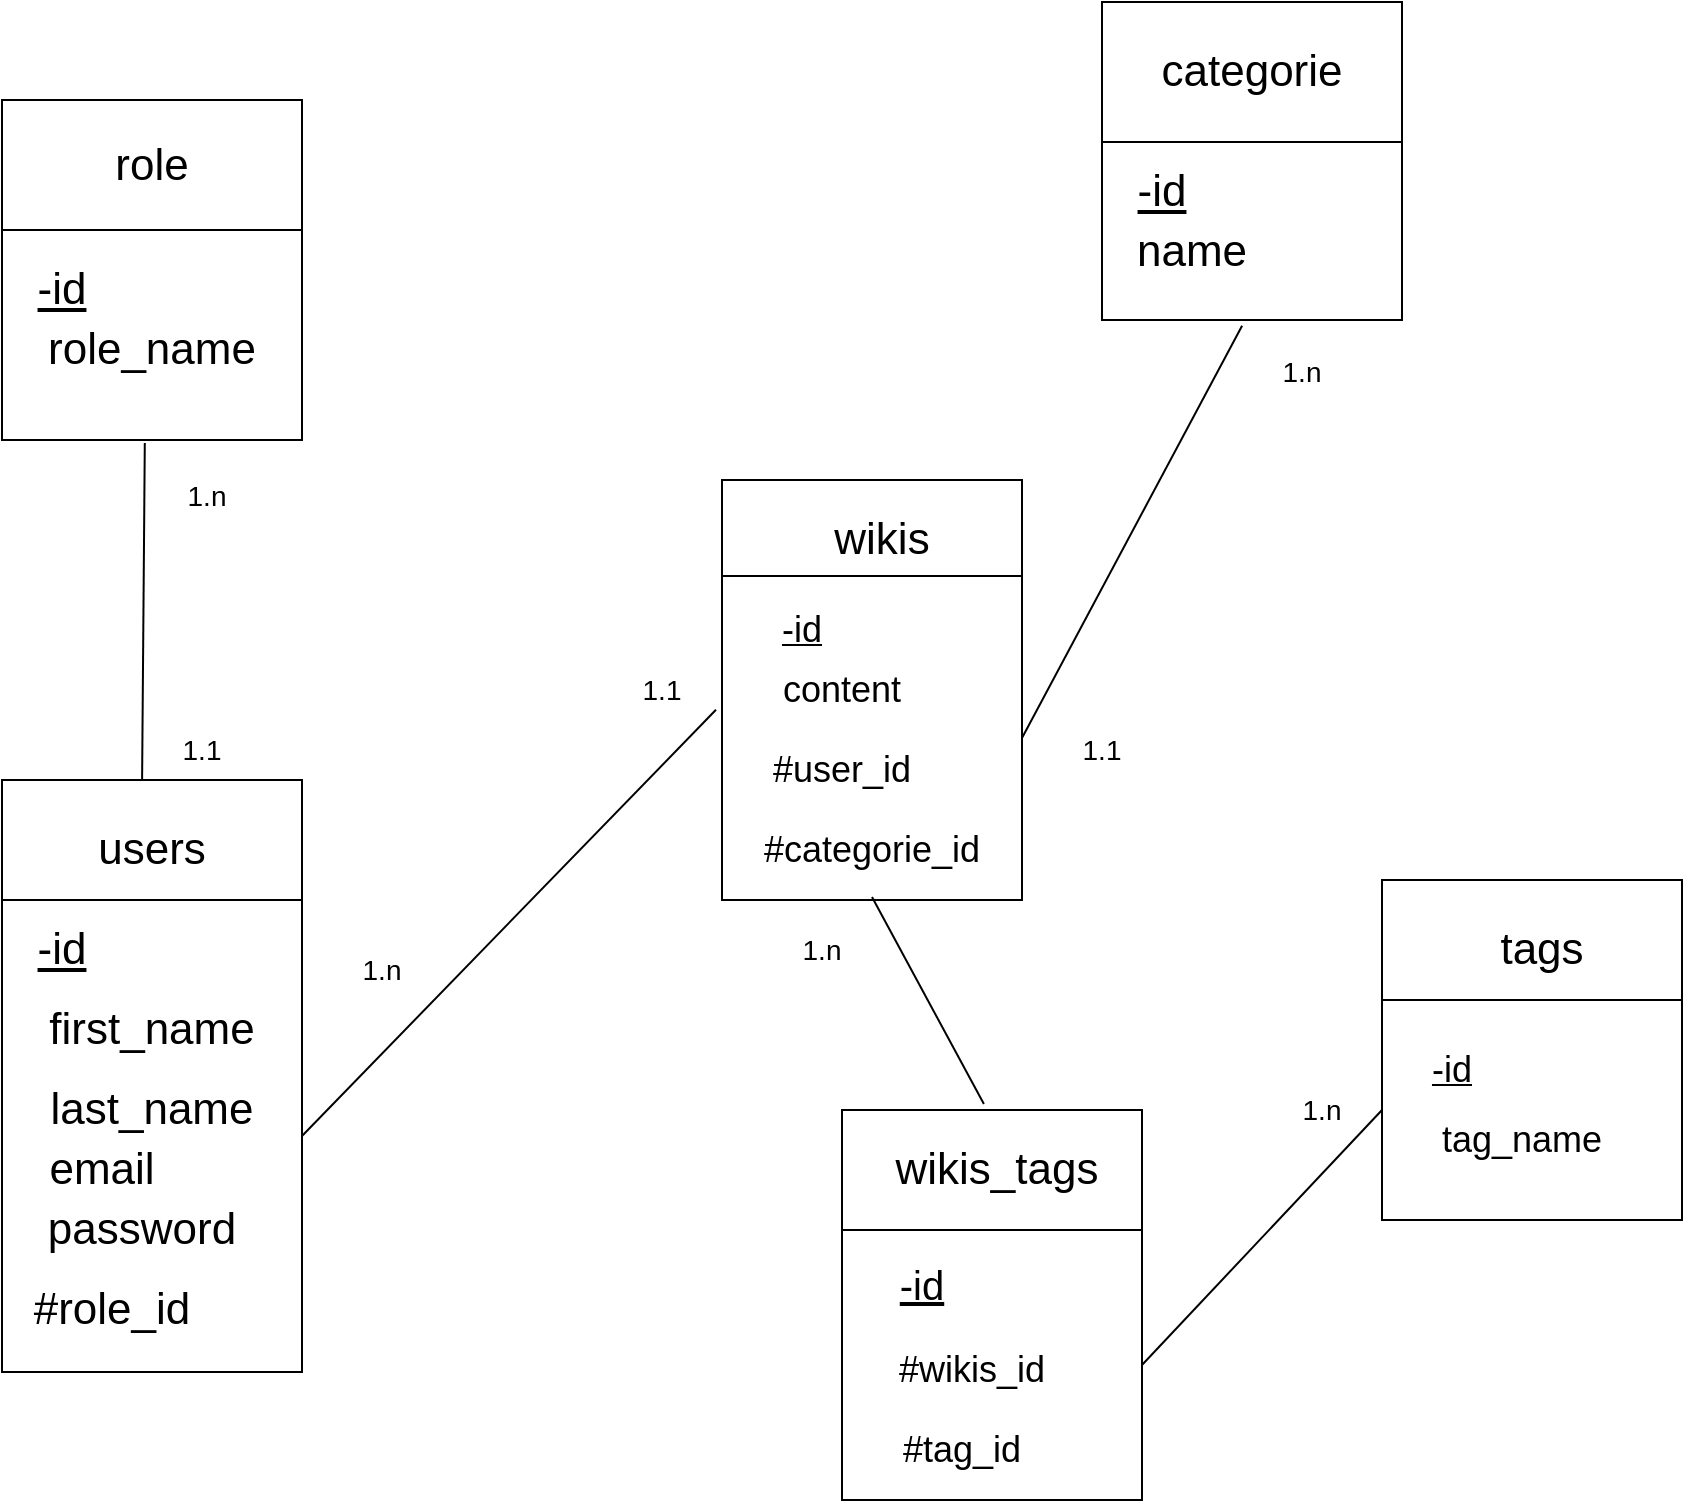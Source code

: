 <mxfile>
    <diagram id="hGBtbmZOhyEUXGpR56xd" name="Page-1">
        <mxGraphModel dx="1045" dy="696" grid="1" gridSize="10" guides="1" tooltips="1" connect="1" arrows="1" fold="1" page="1" pageScale="1" pageWidth="3300" pageHeight="2339" math="0" shadow="0">
            <root>
                <mxCell id="0"/>
                <mxCell id="1" parent="0"/>
                <mxCell id="2" value="" style="shape=table;startSize=0;container=1;collapsible=0;childLayout=tableLayout;" parent="1" vertex="1">
                    <mxGeometry x="190" y="230" width="150" height="170" as="geometry"/>
                </mxCell>
                <mxCell id="3" value="" style="shape=tableRow;horizontal=0;startSize=0;swimlaneHead=0;swimlaneBody=0;top=0;left=0;bottom=0;right=0;collapsible=0;dropTarget=0;fillColor=none;points=[[0,0.5],[1,0.5]];portConstraint=eastwest;" parent="2" vertex="1">
                    <mxGeometry width="150" height="65" as="geometry"/>
                </mxCell>
                <mxCell id="4" value="&lt;font style=&quot;font-size: 22px;&quot;&gt;role&lt;/font&gt;" style="shape=partialRectangle;html=1;whiteSpace=wrap;connectable=0;overflow=hidden;fillColor=none;top=0;left=0;bottom=0;right=0;pointerEvents=1;" parent="3" vertex="1">
                    <mxGeometry width="150" height="65" as="geometry">
                        <mxRectangle width="150" height="65" as="alternateBounds"/>
                    </mxGeometry>
                </mxCell>
                <mxCell id="5" value="" style="shape=tableRow;horizontal=0;startSize=0;swimlaneHead=0;swimlaneBody=0;top=0;left=0;bottom=0;right=0;collapsible=0;dropTarget=0;fillColor=none;points=[[0,0.5],[1,0.5]];portConstraint=eastwest;" parent="2" vertex="1">
                    <mxGeometry y="65" width="150" height="105" as="geometry"/>
                </mxCell>
                <mxCell id="6" value="" style="shape=partialRectangle;html=1;whiteSpace=wrap;connectable=0;overflow=hidden;fillColor=none;top=0;left=0;bottom=0;right=0;pointerEvents=1;" parent="5" vertex="1">
                    <mxGeometry width="150" height="105" as="geometry">
                        <mxRectangle width="150" height="105" as="alternateBounds"/>
                    </mxGeometry>
                </mxCell>
                <mxCell id="7" value="&lt;u&gt;-id&lt;/u&gt;" style="text;strokeColor=none;align=center;fillColor=none;html=1;verticalAlign=middle;whiteSpace=wrap;rounded=0;fontSize=22;" parent="1" vertex="1">
                    <mxGeometry x="190" y="310" width="60" height="30" as="geometry"/>
                </mxCell>
                <mxCell id="8" value="role_name" style="text;strokeColor=none;align=center;fillColor=none;html=1;verticalAlign=middle;whiteSpace=wrap;rounded=0;fontSize=22;" parent="1" vertex="1">
                    <mxGeometry x="200" y="340" width="130" height="30" as="geometry"/>
                </mxCell>
                <mxCell id="9" value="" style="shape=table;startSize=0;container=1;collapsible=0;childLayout=tableLayout;fontSize=22;" parent="1" vertex="1">
                    <mxGeometry x="740" y="181" width="150" height="159" as="geometry"/>
                </mxCell>
                <mxCell id="10" value="" style="shape=tableRow;horizontal=0;startSize=0;swimlaneHead=0;swimlaneBody=0;top=0;left=0;bottom=0;right=0;collapsible=0;dropTarget=0;fillColor=none;points=[[0,0.5],[1,0.5]];portConstraint=eastwest;fontSize=22;" parent="9" vertex="1">
                    <mxGeometry width="150" height="70" as="geometry"/>
                </mxCell>
                <mxCell id="11" value="" style="shape=partialRectangle;html=1;whiteSpace=wrap;connectable=0;overflow=hidden;fillColor=none;top=0;left=0;bottom=0;right=0;pointerEvents=1;fontSize=22;" parent="10" vertex="1">
                    <mxGeometry width="150" height="70" as="geometry">
                        <mxRectangle width="150" height="70" as="alternateBounds"/>
                    </mxGeometry>
                </mxCell>
                <mxCell id="12" value="" style="shape=tableRow;horizontal=0;startSize=0;swimlaneHead=0;swimlaneBody=0;top=0;left=0;bottom=0;right=0;collapsible=0;dropTarget=0;fillColor=none;points=[[0,0.5],[1,0.5]];portConstraint=eastwest;fontSize=22;" parent="9" vertex="1">
                    <mxGeometry y="70" width="150" height="89" as="geometry"/>
                </mxCell>
                <mxCell id="13" value="" style="shape=partialRectangle;html=1;whiteSpace=wrap;connectable=0;overflow=hidden;fillColor=none;top=0;left=0;bottom=0;right=0;pointerEvents=1;fontSize=22;" parent="12" vertex="1">
                    <mxGeometry width="150" height="89" as="geometry">
                        <mxRectangle width="150" height="89" as="alternateBounds"/>
                    </mxGeometry>
                </mxCell>
                <mxCell id="14" value="categorie" style="text;strokeColor=none;align=center;fillColor=none;html=1;verticalAlign=middle;whiteSpace=wrap;rounded=0;fontSize=22;" parent="1" vertex="1">
                    <mxGeometry x="770" y="201" width="90" height="30" as="geometry"/>
                </mxCell>
                <mxCell id="15" value="&lt;u&gt;-id&lt;/u&gt;" style="text;strokeColor=none;align=center;fillColor=none;html=1;verticalAlign=middle;whiteSpace=wrap;rounded=0;fontSize=22;" parent="1" vertex="1">
                    <mxGeometry x="740" y="261" width="60" height="30" as="geometry"/>
                </mxCell>
                <mxCell id="16" value="name" style="text;strokeColor=none;align=center;fillColor=none;html=1;verticalAlign=middle;whiteSpace=wrap;rounded=0;fontSize=22;" parent="1" vertex="1">
                    <mxGeometry x="750" y="291" width="70" height="30" as="geometry"/>
                </mxCell>
                <mxCell id="18" value="" style="shape=table;startSize=0;container=1;collapsible=0;childLayout=tableLayout;fontSize=22;" parent="1" vertex="1">
                    <mxGeometry x="190" y="570" width="150" height="296.0" as="geometry"/>
                </mxCell>
                <mxCell id="19" value="" style="shape=tableRow;horizontal=0;startSize=0;swimlaneHead=0;swimlaneBody=0;top=0;left=0;bottom=0;right=0;collapsible=0;dropTarget=0;fillColor=none;points=[[0,0.5],[1,0.5]];portConstraint=eastwest;fontSize=22;" parent="18" vertex="1">
                    <mxGeometry width="150" height="60" as="geometry"/>
                </mxCell>
                <mxCell id="20" value="" style="shape=partialRectangle;html=1;whiteSpace=wrap;connectable=0;overflow=hidden;fillColor=none;top=0;left=0;bottom=0;right=0;pointerEvents=1;fontSize=22;" parent="19" vertex="1">
                    <mxGeometry width="150" height="60" as="geometry">
                        <mxRectangle width="150" height="60" as="alternateBounds"/>
                    </mxGeometry>
                </mxCell>
                <mxCell id="21" value="" style="shape=tableRow;horizontal=0;startSize=0;swimlaneHead=0;swimlaneBody=0;top=0;left=0;bottom=0;right=0;collapsible=0;dropTarget=0;fillColor=none;points=[[0,0.5],[1,0.5]];portConstraint=eastwest;fontSize=22;" parent="18" vertex="1">
                    <mxGeometry y="60" width="150" height="236" as="geometry"/>
                </mxCell>
                <mxCell id="22" value="" style="shape=partialRectangle;html=1;whiteSpace=wrap;connectable=0;overflow=hidden;fillColor=none;top=0;left=0;bottom=0;right=0;pointerEvents=1;fontSize=22;" parent="21" vertex="1">
                    <mxGeometry width="150" height="236" as="geometry">
                        <mxRectangle width="150" height="236" as="alternateBounds"/>
                    </mxGeometry>
                </mxCell>
                <mxCell id="23" value="users" style="text;strokeColor=none;align=center;fillColor=none;html=1;verticalAlign=middle;whiteSpace=wrap;rounded=0;fontSize=22;" parent="1" vertex="1">
                    <mxGeometry x="235" y="590" width="60" height="30" as="geometry"/>
                </mxCell>
                <mxCell id="25" value="&lt;u&gt;-id&lt;/u&gt;" style="text;strokeColor=none;align=center;fillColor=none;html=1;verticalAlign=middle;whiteSpace=wrap;rounded=0;fontSize=22;" parent="1" vertex="1">
                    <mxGeometry x="190" y="640" width="60" height="30" as="geometry"/>
                </mxCell>
                <mxCell id="26" value="first_name" style="text;strokeColor=none;align=center;fillColor=none;html=1;verticalAlign=middle;whiteSpace=wrap;rounded=0;fontSize=22;" parent="1" vertex="1">
                    <mxGeometry x="200" y="680" width="130" height="30" as="geometry"/>
                </mxCell>
                <mxCell id="27" value="last_name" style="text;strokeColor=none;align=center;fillColor=none;html=1;verticalAlign=middle;whiteSpace=wrap;rounded=0;fontSize=22;" parent="1" vertex="1">
                    <mxGeometry x="205" y="720" width="120" height="30" as="geometry"/>
                </mxCell>
                <mxCell id="28" value="email" style="text;strokeColor=none;align=center;fillColor=none;html=1;verticalAlign=middle;whiteSpace=wrap;rounded=0;fontSize=22;" parent="1" vertex="1">
                    <mxGeometry x="205" y="750" width="70" height="30" as="geometry"/>
                </mxCell>
                <mxCell id="29" value="password" style="text;strokeColor=none;align=center;fillColor=none;html=1;verticalAlign=middle;whiteSpace=wrap;rounded=0;fontSize=22;" parent="1" vertex="1">
                    <mxGeometry x="200" y="780" width="120" height="30" as="geometry"/>
                </mxCell>
                <mxCell id="35" value="" style="shape=table;startSize=0;container=1;collapsible=0;childLayout=tableLayout;fontSize=22;" parent="1" vertex="1">
                    <mxGeometry x="550" y="420" width="150" height="210" as="geometry"/>
                </mxCell>
                <mxCell id="36" value="" style="shape=tableRow;horizontal=0;startSize=0;swimlaneHead=0;swimlaneBody=0;top=0;left=0;bottom=0;right=0;collapsible=0;dropTarget=0;fillColor=none;points=[[0,0.5],[1,0.5]];portConstraint=eastwest;fontSize=22;" parent="35" vertex="1">
                    <mxGeometry width="150" height="48" as="geometry"/>
                </mxCell>
                <mxCell id="37" value="" style="shape=partialRectangle;html=1;whiteSpace=wrap;connectable=0;overflow=hidden;fillColor=none;top=0;left=0;bottom=0;right=0;pointerEvents=1;fontSize=22;" parent="36" vertex="1">
                    <mxGeometry width="150" height="48" as="geometry">
                        <mxRectangle width="150" height="48" as="alternateBounds"/>
                    </mxGeometry>
                </mxCell>
                <mxCell id="38" value="" style="shape=tableRow;horizontal=0;startSize=0;swimlaneHead=0;swimlaneBody=0;top=0;left=0;bottom=0;right=0;collapsible=0;dropTarget=0;fillColor=none;points=[[0,0.5],[1,0.5]];portConstraint=eastwest;fontSize=22;" parent="35" vertex="1">
                    <mxGeometry y="48" width="150" height="162" as="geometry"/>
                </mxCell>
                <mxCell id="39" value="" style="shape=partialRectangle;html=1;whiteSpace=wrap;connectable=0;overflow=hidden;fillColor=none;top=0;left=0;bottom=0;right=0;pointerEvents=1;fontSize=22;" parent="38" vertex="1">
                    <mxGeometry width="150" height="162" as="geometry">
                        <mxRectangle width="150" height="162" as="alternateBounds"/>
                    </mxGeometry>
                </mxCell>
                <mxCell id="40" value="wikis" style="text;strokeColor=none;align=center;fillColor=none;html=1;verticalAlign=middle;whiteSpace=wrap;rounded=0;fontSize=22;" parent="1" vertex="1">
                    <mxGeometry x="600" y="435" width="60" height="30" as="geometry"/>
                </mxCell>
                <mxCell id="41" value="" style="shape=table;startSize=0;container=1;collapsible=0;childLayout=tableLayout;fontSize=22;" parent="1" vertex="1">
                    <mxGeometry x="880" y="620" width="150" height="170" as="geometry"/>
                </mxCell>
                <mxCell id="42" value="" style="shape=tableRow;horizontal=0;startSize=0;swimlaneHead=0;swimlaneBody=0;top=0;left=0;bottom=0;right=0;collapsible=0;dropTarget=0;fillColor=none;points=[[0,0.5],[1,0.5]];portConstraint=eastwest;fontSize=22;" parent="41" vertex="1">
                    <mxGeometry width="150" height="60" as="geometry"/>
                </mxCell>
                <mxCell id="43" value="" style="shape=partialRectangle;html=1;whiteSpace=wrap;connectable=0;overflow=hidden;fillColor=none;top=0;left=0;bottom=0;right=0;pointerEvents=1;fontSize=22;" parent="42" vertex="1">
                    <mxGeometry width="150" height="60" as="geometry">
                        <mxRectangle width="150" height="60" as="alternateBounds"/>
                    </mxGeometry>
                </mxCell>
                <mxCell id="44" value="" style="shape=tableRow;horizontal=0;startSize=0;swimlaneHead=0;swimlaneBody=0;top=0;left=0;bottom=0;right=0;collapsible=0;dropTarget=0;fillColor=none;points=[[0,0.5],[1,0.5]];portConstraint=eastwest;fontSize=22;" parent="41" vertex="1">
                    <mxGeometry y="60" width="150" height="110" as="geometry"/>
                </mxCell>
                <mxCell id="45" value="" style="shape=partialRectangle;html=1;whiteSpace=wrap;connectable=0;overflow=hidden;fillColor=none;top=0;left=0;bottom=0;right=0;pointerEvents=1;fontSize=22;" parent="44" vertex="1">
                    <mxGeometry width="150" height="110" as="geometry">
                        <mxRectangle width="150" height="110" as="alternateBounds"/>
                    </mxGeometry>
                </mxCell>
                <mxCell id="47" value="tags" style="text;strokeColor=none;align=center;fillColor=none;html=1;verticalAlign=middle;whiteSpace=wrap;rounded=0;fontSize=22;" parent="1" vertex="1">
                    <mxGeometry x="930" y="640" width="60" height="30" as="geometry"/>
                </mxCell>
                <mxCell id="49" value="#role_id" style="text;strokeColor=none;align=center;fillColor=none;html=1;verticalAlign=middle;whiteSpace=wrap;rounded=0;fontSize=22;" parent="1" vertex="1">
                    <mxGeometry x="200" y="820" width="90" height="30" as="geometry"/>
                </mxCell>
                <mxCell id="50" value="" style="endArrow=none;html=1;fontSize=22;exitX=0.467;exitY=0;exitDx=0;exitDy=0;exitPerimeter=0;entryX=0.476;entryY=1.009;entryDx=0;entryDy=0;entryPerimeter=0;" parent="1" source="19" target="2" edge="1">
                    <mxGeometry width="50" height="50" relative="1" as="geometry">
                        <mxPoint x="410" y="550" as="sourcePoint"/>
                        <mxPoint x="460" y="500" as="targetPoint"/>
                    </mxGeometry>
                </mxCell>
                <mxCell id="51" value="&lt;font style=&quot;font-size: 18px;&quot;&gt;&lt;u&gt;-id&lt;/u&gt;&lt;/font&gt;" style="text;strokeColor=none;align=center;fillColor=none;html=1;verticalAlign=middle;whiteSpace=wrap;rounded=0;" vertex="1" parent="1">
                    <mxGeometry x="560" y="480" width="60" height="30" as="geometry"/>
                </mxCell>
                <mxCell id="52" value="content" style="text;strokeColor=none;align=center;fillColor=none;html=1;verticalAlign=middle;whiteSpace=wrap;rounded=0;fontSize=18;" vertex="1" parent="1">
                    <mxGeometry x="560" y="510" width="100" height="30" as="geometry"/>
                </mxCell>
                <mxCell id="54" value="&lt;u&gt;-id&lt;/u&gt;" style="text;strokeColor=none;align=center;fillColor=none;html=1;verticalAlign=middle;whiteSpace=wrap;rounded=0;fontSize=18;" vertex="1" parent="1">
                    <mxGeometry x="885" y="700" width="60" height="30" as="geometry"/>
                </mxCell>
                <mxCell id="57" value="tag_name" style="text;strokeColor=none;align=center;fillColor=none;html=1;verticalAlign=middle;whiteSpace=wrap;rounded=0;fontSize=18;" vertex="1" parent="1">
                    <mxGeometry x="900" y="735" width="100" height="30" as="geometry"/>
                </mxCell>
                <mxCell id="58" value="" style="endArrow=none;html=1;fontSize=18;exitX=1;exitY=0.5;exitDx=0;exitDy=0;entryX=-0.02;entryY=0.413;entryDx=0;entryDy=0;entryPerimeter=0;" edge="1" parent="1" source="21" target="38">
                    <mxGeometry width="50" height="50" relative="1" as="geometry">
                        <mxPoint x="510" y="680" as="sourcePoint"/>
                        <mxPoint x="560" y="630" as="targetPoint"/>
                    </mxGeometry>
                </mxCell>
                <mxCell id="59" value="" style="endArrow=none;html=1;fontSize=18;entryX=0.467;entryY=1.032;entryDx=0;entryDy=0;entryPerimeter=0;exitX=1;exitY=0.5;exitDx=0;exitDy=0;" edge="1" parent="1" source="38" target="12">
                    <mxGeometry width="50" height="50" relative="1" as="geometry">
                        <mxPoint x="510" y="580" as="sourcePoint"/>
                        <mxPoint x="560" y="530" as="targetPoint"/>
                    </mxGeometry>
                </mxCell>
                <mxCell id="60" value="" style="shape=table;startSize=0;container=1;collapsible=0;childLayout=tableLayout;fontSize=22;" vertex="1" parent="1">
                    <mxGeometry x="610" y="735" width="150" height="195" as="geometry"/>
                </mxCell>
                <mxCell id="61" value="" style="shape=tableRow;horizontal=0;startSize=0;swimlaneHead=0;swimlaneBody=0;top=0;left=0;bottom=0;right=0;collapsible=0;dropTarget=0;fillColor=none;points=[[0,0.5],[1,0.5]];portConstraint=eastwest;fontSize=22;" vertex="1" parent="60">
                    <mxGeometry width="150" height="60" as="geometry"/>
                </mxCell>
                <mxCell id="62" value="" style="shape=partialRectangle;html=1;whiteSpace=wrap;connectable=0;overflow=hidden;fillColor=none;top=0;left=0;bottom=0;right=0;pointerEvents=1;fontSize=22;" vertex="1" parent="61">
                    <mxGeometry width="150" height="60" as="geometry">
                        <mxRectangle width="150" height="60" as="alternateBounds"/>
                    </mxGeometry>
                </mxCell>
                <mxCell id="63" value="" style="shape=tableRow;horizontal=0;startSize=0;swimlaneHead=0;swimlaneBody=0;top=0;left=0;bottom=0;right=0;collapsible=0;dropTarget=0;fillColor=none;points=[[0,0.5],[1,0.5]];portConstraint=eastwest;fontSize=22;" vertex="1" parent="60">
                    <mxGeometry y="60" width="150" height="135" as="geometry"/>
                </mxCell>
                <mxCell id="64" value="" style="shape=partialRectangle;html=1;whiteSpace=wrap;connectable=0;overflow=hidden;fillColor=none;top=0;left=0;bottom=0;right=0;pointerEvents=1;fontSize=22;" vertex="1" parent="63">
                    <mxGeometry width="150" height="135" as="geometry">
                        <mxRectangle width="150" height="135" as="alternateBounds"/>
                    </mxGeometry>
                </mxCell>
                <mxCell id="65" value="&lt;span style=&quot;font-size: 22px;&quot;&gt;wikis_tags&lt;/span&gt;" style="text;strokeColor=none;align=center;fillColor=none;html=1;verticalAlign=middle;whiteSpace=wrap;rounded=0;fontSize=18;" vertex="1" parent="1">
                    <mxGeometry x="640" y="750" width="95" height="30" as="geometry"/>
                </mxCell>
                <mxCell id="67" value="&lt;span style=&quot;font-size: 20px;&quot;&gt;&lt;u&gt;-id&lt;/u&gt;&lt;br&gt;&lt;/span&gt;" style="text;strokeColor=none;align=center;fillColor=none;html=1;verticalAlign=middle;whiteSpace=wrap;rounded=0;fontSize=22;" vertex="1" parent="1">
                    <mxGeometry x="620" y="807.5" width="60" height="30" as="geometry"/>
                </mxCell>
                <mxCell id="69" value="" style="endArrow=none;html=1;fontSize=20;entryX=1;entryY=0.5;entryDx=0;entryDy=0;exitX=0;exitY=0.5;exitDx=0;exitDy=0;" edge="1" parent="1" source="44" target="63">
                    <mxGeometry width="50" height="50" relative="1" as="geometry">
                        <mxPoint x="510" y="780" as="sourcePoint"/>
                        <mxPoint x="560" y="730" as="targetPoint"/>
                    </mxGeometry>
                </mxCell>
                <mxCell id="70" value="" style="endArrow=none;html=1;fontSize=20;entryX=0.473;entryY=-0.05;entryDx=0;entryDy=0;entryPerimeter=0;exitX=0.5;exitY=0.991;exitDx=0;exitDy=0;exitPerimeter=0;" edge="1" parent="1" source="38" target="61">
                    <mxGeometry width="50" height="50" relative="1" as="geometry">
                        <mxPoint x="635" y="610" as="sourcePoint"/>
                        <mxPoint x="560" y="730" as="targetPoint"/>
                    </mxGeometry>
                </mxCell>
                <mxCell id="71" value="&lt;span style=&quot;font-size: 14px;&quot;&gt;1.n&lt;/span&gt;" style="text;strokeColor=none;align=center;fillColor=none;html=1;verticalAlign=middle;whiteSpace=wrap;rounded=0;fontSize=20;" vertex="1" parent="1">
                    <mxGeometry x="275" y="410" width="35" height="30" as="geometry"/>
                </mxCell>
                <mxCell id="72" value="1.1" style="text;strokeColor=none;align=center;fillColor=none;html=1;verticalAlign=middle;whiteSpace=wrap;rounded=0;fontSize=14;" vertex="1" parent="1">
                    <mxGeometry x="260" y="540" width="60" height="30" as="geometry"/>
                </mxCell>
                <mxCell id="73" value="&lt;span style=&quot;font-size: 18px;&quot;&gt;#wikis_id&lt;/span&gt;" style="text;strokeColor=none;align=center;fillColor=none;html=1;verticalAlign=middle;whiteSpace=wrap;rounded=0;fontSize=14;" vertex="1" parent="1">
                    <mxGeometry x="640" y="850" width="70" height="30" as="geometry"/>
                </mxCell>
                <mxCell id="74" value="#tag_id" style="text;strokeColor=none;align=center;fillColor=none;html=1;verticalAlign=middle;whiteSpace=wrap;rounded=0;fontSize=18;" vertex="1" parent="1">
                    <mxGeometry x="640" y="890" width="60" height="30" as="geometry"/>
                </mxCell>
                <mxCell id="75" value="#user_id" style="text;strokeColor=none;align=center;fillColor=none;html=1;verticalAlign=middle;whiteSpace=wrap;rounded=0;fontSize=18;" vertex="1" parent="1">
                    <mxGeometry x="580" y="550" width="60" height="30" as="geometry"/>
                </mxCell>
                <mxCell id="76" value="#categorie_id" style="text;strokeColor=none;align=center;fillColor=none;html=1;verticalAlign=middle;whiteSpace=wrap;rounded=0;fontSize=18;" vertex="1" parent="1">
                    <mxGeometry x="570" y="590" width="110" height="30" as="geometry"/>
                </mxCell>
                <mxCell id="77" value="&lt;span style=&quot;font-size: 14px;&quot;&gt;1.n&lt;/span&gt;" style="text;strokeColor=none;align=center;fillColor=none;html=1;verticalAlign=middle;whiteSpace=wrap;rounded=0;fontSize=18;" vertex="1" parent="1">
                    <mxGeometry x="810" y="350" width="60" height="30" as="geometry"/>
                </mxCell>
                <mxCell id="78" value="1.1" style="text;strokeColor=none;align=center;fillColor=none;html=1;verticalAlign=middle;whiteSpace=wrap;rounded=0;fontSize=14;" vertex="1" parent="1">
                    <mxGeometry x="710" y="540" width="60" height="30" as="geometry"/>
                </mxCell>
                <mxCell id="79" value="1.1" style="text;strokeColor=none;align=center;fillColor=none;html=1;verticalAlign=middle;whiteSpace=wrap;rounded=0;fontSize=14;" vertex="1" parent="1">
                    <mxGeometry x="490" y="510" width="60" height="30" as="geometry"/>
                </mxCell>
                <mxCell id="80" value="1.n" style="text;strokeColor=none;align=center;fillColor=none;html=1;verticalAlign=middle;whiteSpace=wrap;rounded=0;fontSize=14;" vertex="1" parent="1">
                    <mxGeometry x="350" y="650" width="60" height="30" as="geometry"/>
                </mxCell>
                <mxCell id="81" value="1.n" style="text;strokeColor=none;align=center;fillColor=none;html=1;verticalAlign=middle;whiteSpace=wrap;rounded=0;fontSize=14;" vertex="1" parent="1">
                    <mxGeometry x="570" y="640" width="60" height="30" as="geometry"/>
                </mxCell>
                <mxCell id="82" value="1.n" style="text;strokeColor=none;align=center;fillColor=none;html=1;verticalAlign=middle;whiteSpace=wrap;rounded=0;fontSize=14;" vertex="1" parent="1">
                    <mxGeometry x="820" y="720" width="60" height="30" as="geometry"/>
                </mxCell>
            </root>
        </mxGraphModel>
    </diagram>
</mxfile>